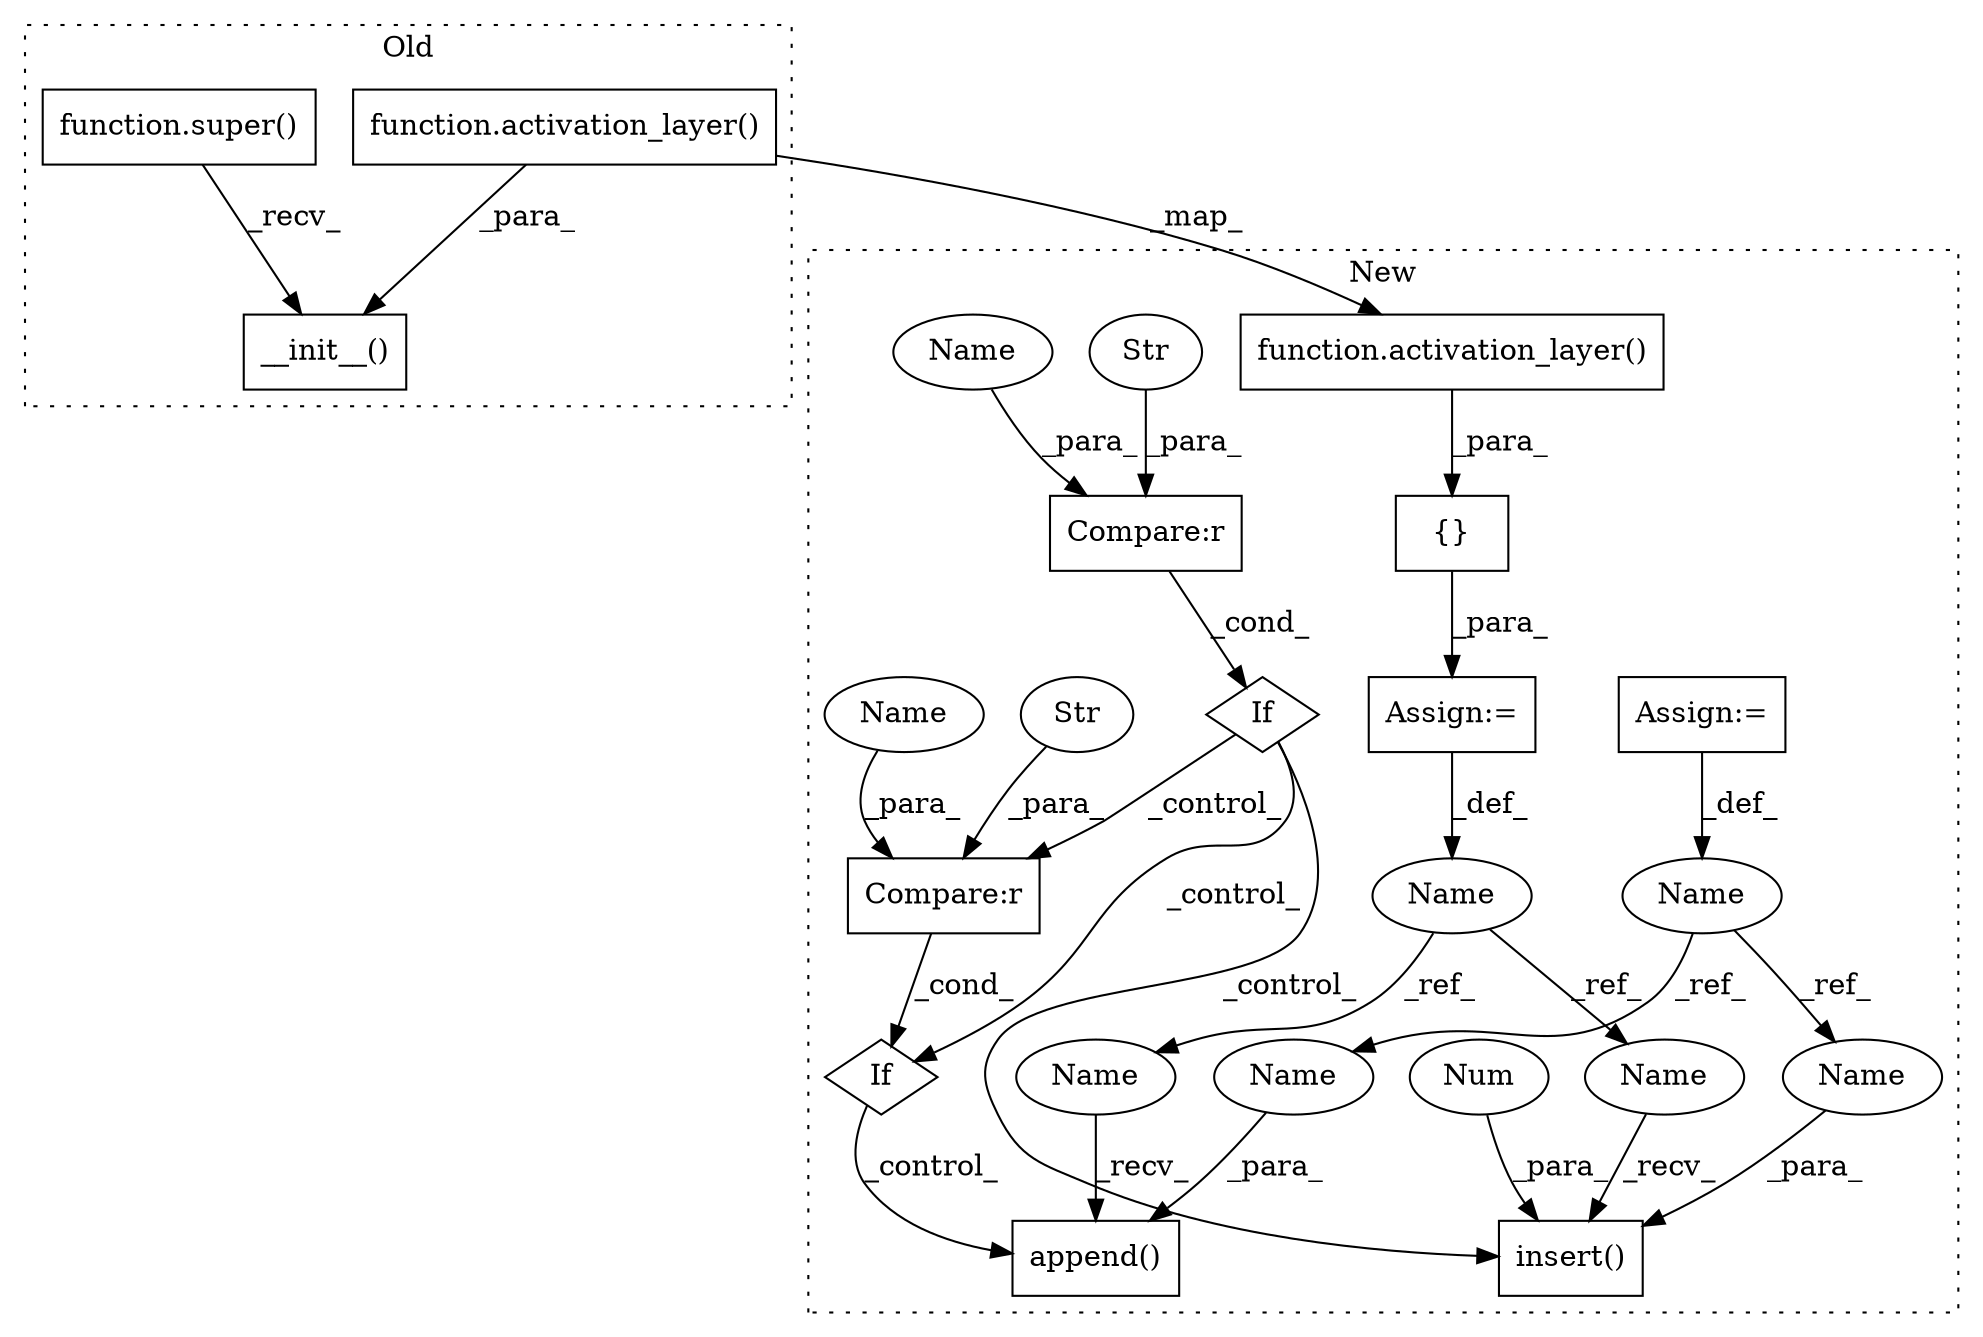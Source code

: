 digraph G {
subgraph cluster0 {
1 [label="function.super()" a="75" s="3088" l="7" shape="box"];
3 [label="__init__()" a="75" s="3088,3380" l="30,11" shape="box"];
17 [label="function.activation_layer()" a="75" s="3350" l="30" shape="box"];
label = "Old";
style="dotted";
}
subgraph cluster1 {
2 [label="append()" a="75" s="4658,4676" l="14,1" shape="box"];
4 [label="If" a="96" s="4542" l="3" shape="diamond"];
5 [label="{}" a="59" s="4242,4442" l="14,0" shape="box"];
6 [label="If" a="96" s="4620" l="0" shape="diamond"];
7 [label="insert()" a="75" s="4584,4605" l="14,1" shape="box"];
8 [label="Compare:r" a="40" s="4620" l="24" shape="box"];
9 [label="Compare:r" a="40" s="4545" l="25" shape="box"];
10 [label="Str" a="66" s="4562" l="8" shape="ellipse"];
11 [label="Str" a="66" s="4637" l="7" shape="ellipse"];
12 [label="Name" a="87" s="4233" l="6" shape="ellipse"];
13 [label="Name" a="87" s="4463" l="4" shape="ellipse"];
14 [label="Num" a="76" s="4598" l="1" shape="ellipse"];
15 [label="Assign:=" a="68" s="4239" l="3" shape="box"];
16 [label="Assign:=" a="68" s="4467" l="3" shape="box"];
18 [label="function.activation_layer()" a="75" s="4412" l="30" shape="box"];
19 [label="Name" a="87" s="4658" l="6" shape="ellipse"];
20 [label="Name" a="87" s="4584" l="6" shape="ellipse"];
21 [label="Name" a="87" s="4620" l="13" shape="ellipse"];
22 [label="Name" a="87" s="4545" l="13" shape="ellipse"];
23 [label="Name" a="87" s="4601" l="4" shape="ellipse"];
24 [label="Name" a="87" s="4672" l="4" shape="ellipse"];
label = "New";
style="dotted";
}
1 -> 3 [label="_recv_"];
4 -> 7 [label="_control_"];
4 -> 8 [label="_control_"];
4 -> 6 [label="_control_"];
5 -> 15 [label="_para_"];
6 -> 2 [label="_control_"];
8 -> 6 [label="_cond_"];
9 -> 4 [label="_cond_"];
10 -> 9 [label="_para_"];
11 -> 8 [label="_para_"];
12 -> 19 [label="_ref_"];
12 -> 20 [label="_ref_"];
13 -> 24 [label="_ref_"];
13 -> 23 [label="_ref_"];
14 -> 7 [label="_para_"];
15 -> 12 [label="_def_"];
16 -> 13 [label="_def_"];
17 -> 18 [label="_map_"];
17 -> 3 [label="_para_"];
18 -> 5 [label="_para_"];
19 -> 2 [label="_recv_"];
20 -> 7 [label="_recv_"];
21 -> 8 [label="_para_"];
22 -> 9 [label="_para_"];
23 -> 7 [label="_para_"];
24 -> 2 [label="_para_"];
}